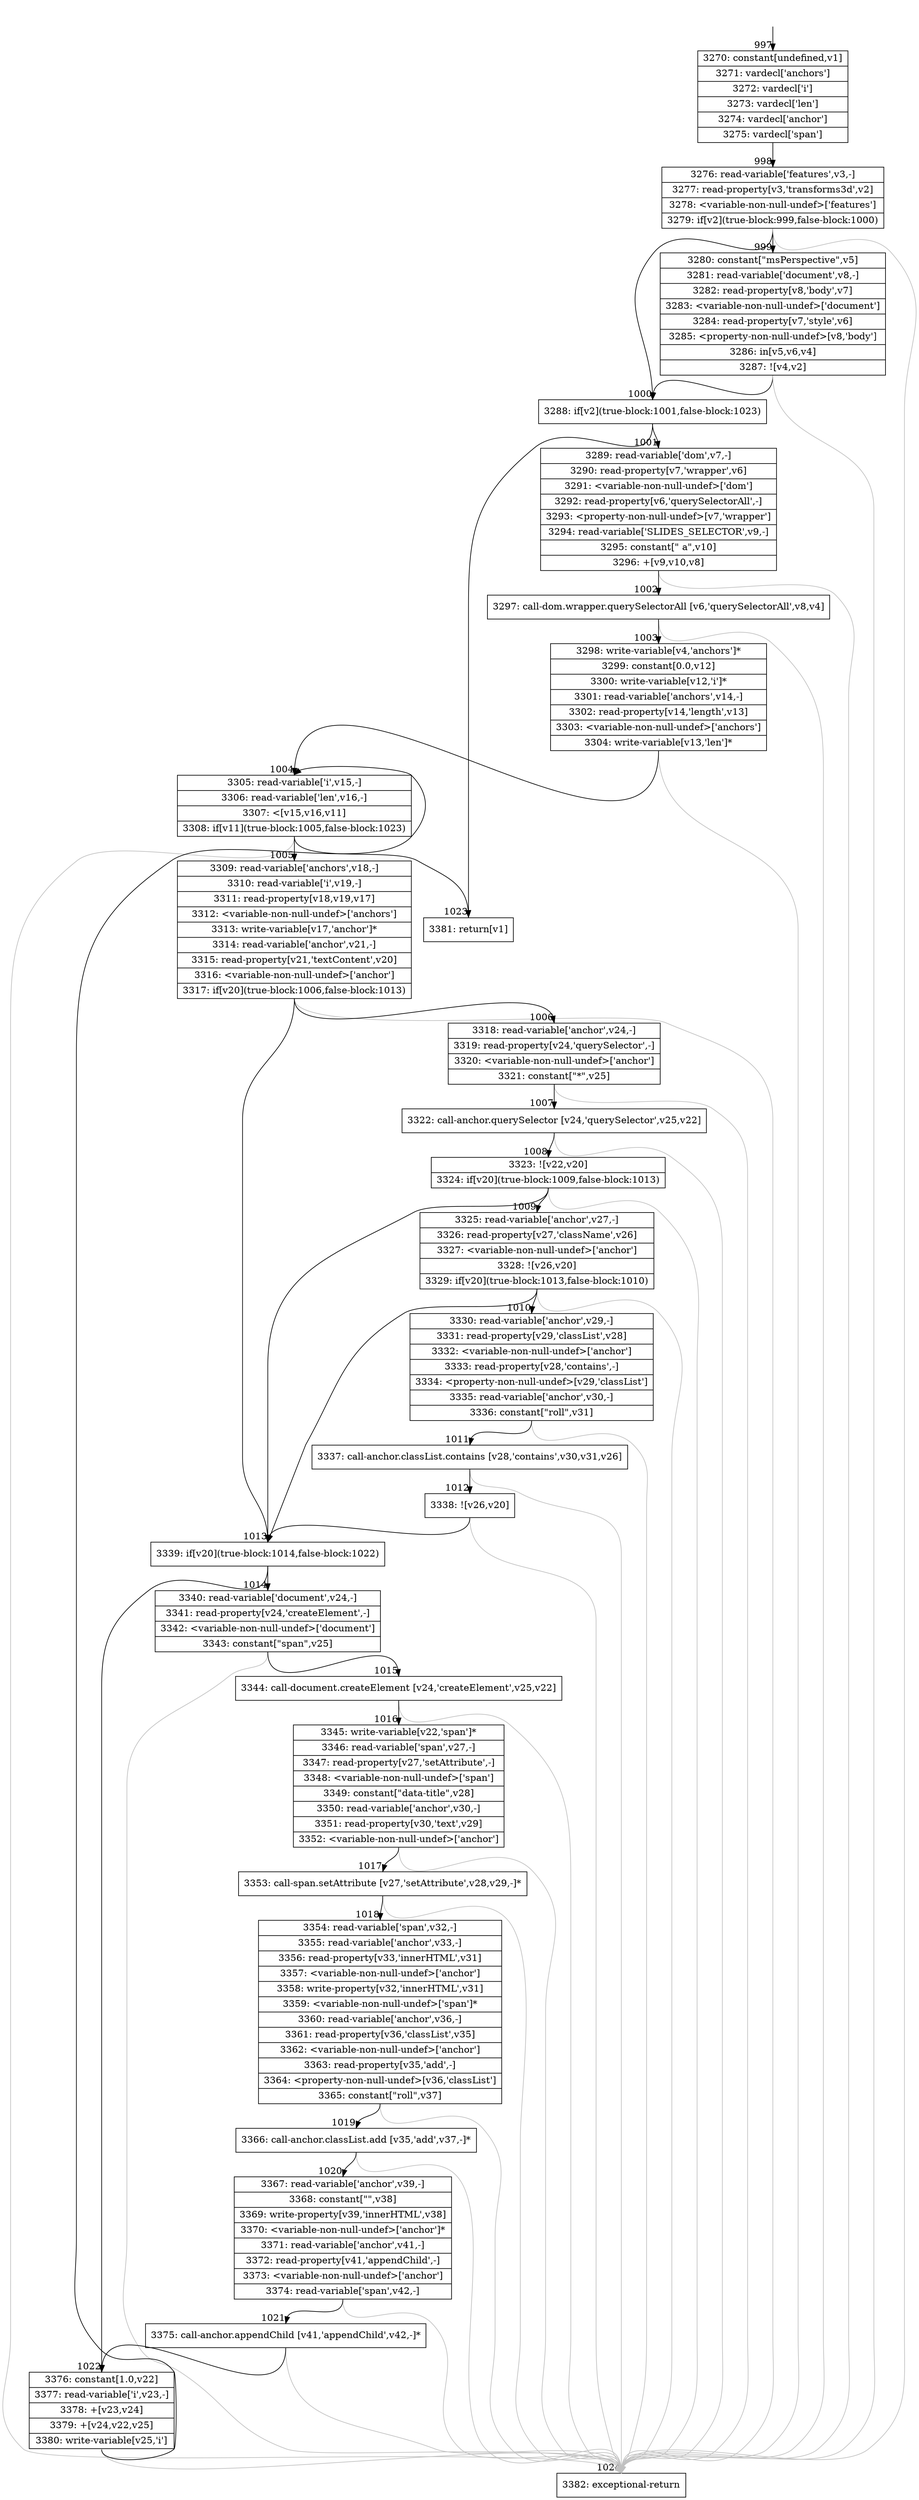 digraph {
rankdir="TD"
BB_entry63[shape=none,label=""];
BB_entry63 -> BB997 [tailport=s, headport=n, headlabel="    997"]
BB997 [shape=record label="{3270: constant[undefined,v1]|3271: vardecl['anchors']|3272: vardecl['i']|3273: vardecl['len']|3274: vardecl['anchor']|3275: vardecl['span']}" ] 
BB997 -> BB998 [tailport=s, headport=n, headlabel="      998"]
BB998 [shape=record label="{3276: read-variable['features',v3,-]|3277: read-property[v3,'transforms3d',v2]|3278: \<variable-non-null-undef\>['features']|3279: if[v2](true-block:999,false-block:1000)}" ] 
BB998 -> BB1000 [tailport=s, headport=n, headlabel="      1000"]
BB998 -> BB999 [tailport=s, headport=n, headlabel="      999"]
BB998 -> BB1024 [tailport=s, headport=n, color=gray, headlabel="      1024"]
BB999 [shape=record label="{3280: constant[\"msPerspective\",v5]|3281: read-variable['document',v8,-]|3282: read-property[v8,'body',v7]|3283: \<variable-non-null-undef\>['document']|3284: read-property[v7,'style',v6]|3285: \<property-non-null-undef\>[v8,'body']|3286: in[v5,v6,v4]|3287: ![v4,v2]}" ] 
BB999 -> BB1000 [tailport=s, headport=n]
BB999 -> BB1024 [tailport=s, headport=n, color=gray]
BB1000 [shape=record label="{3288: if[v2](true-block:1001,false-block:1023)}" ] 
BB1000 -> BB1001 [tailport=s, headport=n, headlabel="      1001"]
BB1000 -> BB1023 [tailport=s, headport=n, headlabel="      1023"]
BB1001 [shape=record label="{3289: read-variable['dom',v7,-]|3290: read-property[v7,'wrapper',v6]|3291: \<variable-non-null-undef\>['dom']|3292: read-property[v6,'querySelectorAll',-]|3293: \<property-non-null-undef\>[v7,'wrapper']|3294: read-variable['SLIDES_SELECTOR',v9,-]|3295: constant[\" a\",v10]|3296: +[v9,v10,v8]}" ] 
BB1001 -> BB1002 [tailport=s, headport=n, headlabel="      1002"]
BB1001 -> BB1024 [tailport=s, headport=n, color=gray]
BB1002 [shape=record label="{3297: call-dom.wrapper.querySelectorAll [v6,'querySelectorAll',v8,v4]}" ] 
BB1002 -> BB1003 [tailport=s, headport=n, headlabel="      1003"]
BB1002 -> BB1024 [tailport=s, headport=n, color=gray]
BB1003 [shape=record label="{3298: write-variable[v4,'anchors']*|3299: constant[0.0,v12]|3300: write-variable[v12,'i']*|3301: read-variable['anchors',v14,-]|3302: read-property[v14,'length',v13]|3303: \<variable-non-null-undef\>['anchors']|3304: write-variable[v13,'len']*}" ] 
BB1003 -> BB1004 [tailport=s, headport=n, headlabel="      1004"]
BB1003 -> BB1024 [tailport=s, headport=n, color=gray]
BB1004 [shape=record label="{3305: read-variable['i',v15,-]|3306: read-variable['len',v16,-]|3307: \<[v15,v16,v11]|3308: if[v11](true-block:1005,false-block:1023)}" ] 
BB1004 -> BB1005 [tailport=s, headport=n, headlabel="      1005"]
BB1004 -> BB1023 [tailport=s, headport=n]
BB1004 -> BB1024 [tailport=s, headport=n, color=gray]
BB1005 [shape=record label="{3309: read-variable['anchors',v18,-]|3310: read-variable['i',v19,-]|3311: read-property[v18,v19,v17]|3312: \<variable-non-null-undef\>['anchors']|3313: write-variable[v17,'anchor']*|3314: read-variable['anchor',v21,-]|3315: read-property[v21,'textContent',v20]|3316: \<variable-non-null-undef\>['anchor']|3317: if[v20](true-block:1006,false-block:1013)}" ] 
BB1005 -> BB1013 [tailport=s, headport=n, headlabel="      1013"]
BB1005 -> BB1006 [tailport=s, headport=n, headlabel="      1006"]
BB1005 -> BB1024 [tailport=s, headport=n, color=gray]
BB1006 [shape=record label="{3318: read-variable['anchor',v24,-]|3319: read-property[v24,'querySelector',-]|3320: \<variable-non-null-undef\>['anchor']|3321: constant[\"*\",v25]}" ] 
BB1006 -> BB1007 [tailport=s, headport=n, headlabel="      1007"]
BB1006 -> BB1024 [tailport=s, headport=n, color=gray]
BB1007 [shape=record label="{3322: call-anchor.querySelector [v24,'querySelector',v25,v22]}" ] 
BB1007 -> BB1008 [tailport=s, headport=n, headlabel="      1008"]
BB1007 -> BB1024 [tailport=s, headport=n, color=gray]
BB1008 [shape=record label="{3323: ![v22,v20]|3324: if[v20](true-block:1009,false-block:1013)}" ] 
BB1008 -> BB1013 [tailport=s, headport=n]
BB1008 -> BB1009 [tailport=s, headport=n, headlabel="      1009"]
BB1008 -> BB1024 [tailport=s, headport=n, color=gray]
BB1009 [shape=record label="{3325: read-variable['anchor',v27,-]|3326: read-property[v27,'className',v26]|3327: \<variable-non-null-undef\>['anchor']|3328: ![v26,v20]|3329: if[v20](true-block:1013,false-block:1010)}" ] 
BB1009 -> BB1013 [tailport=s, headport=n]
BB1009 -> BB1010 [tailport=s, headport=n, headlabel="      1010"]
BB1009 -> BB1024 [tailport=s, headport=n, color=gray]
BB1010 [shape=record label="{3330: read-variable['anchor',v29,-]|3331: read-property[v29,'classList',v28]|3332: \<variable-non-null-undef\>['anchor']|3333: read-property[v28,'contains',-]|3334: \<property-non-null-undef\>[v29,'classList']|3335: read-variable['anchor',v30,-]|3336: constant[\"roll\",v31]}" ] 
BB1010 -> BB1011 [tailport=s, headport=n, headlabel="      1011"]
BB1010 -> BB1024 [tailport=s, headport=n, color=gray]
BB1011 [shape=record label="{3337: call-anchor.classList.contains [v28,'contains',v30,v31,v26]}" ] 
BB1011 -> BB1012 [tailport=s, headport=n, headlabel="      1012"]
BB1011 -> BB1024 [tailport=s, headport=n, color=gray]
BB1012 [shape=record label="{3338: ![v26,v20]}" ] 
BB1012 -> BB1013 [tailport=s, headport=n]
BB1012 -> BB1024 [tailport=s, headport=n, color=gray]
BB1013 [shape=record label="{3339: if[v20](true-block:1014,false-block:1022)}" ] 
BB1013 -> BB1014 [tailport=s, headport=n, headlabel="      1014"]
BB1013 -> BB1022 [tailport=s, headport=n, headlabel="      1022"]
BB1014 [shape=record label="{3340: read-variable['document',v24,-]|3341: read-property[v24,'createElement',-]|3342: \<variable-non-null-undef\>['document']|3343: constant[\"span\",v25]}" ] 
BB1014 -> BB1015 [tailport=s, headport=n, headlabel="      1015"]
BB1014 -> BB1024 [tailport=s, headport=n, color=gray]
BB1015 [shape=record label="{3344: call-document.createElement [v24,'createElement',v25,v22]}" ] 
BB1015 -> BB1016 [tailport=s, headport=n, headlabel="      1016"]
BB1015 -> BB1024 [tailport=s, headport=n, color=gray]
BB1016 [shape=record label="{3345: write-variable[v22,'span']*|3346: read-variable['span',v27,-]|3347: read-property[v27,'setAttribute',-]|3348: \<variable-non-null-undef\>['span']|3349: constant[\"data-title\",v28]|3350: read-variable['anchor',v30,-]|3351: read-property[v30,'text',v29]|3352: \<variable-non-null-undef\>['anchor']}" ] 
BB1016 -> BB1017 [tailport=s, headport=n, headlabel="      1017"]
BB1016 -> BB1024 [tailport=s, headport=n, color=gray]
BB1017 [shape=record label="{3353: call-span.setAttribute [v27,'setAttribute',v28,v29,-]*}" ] 
BB1017 -> BB1018 [tailport=s, headport=n, headlabel="      1018"]
BB1017 -> BB1024 [tailport=s, headport=n, color=gray]
BB1018 [shape=record label="{3354: read-variable['span',v32,-]|3355: read-variable['anchor',v33,-]|3356: read-property[v33,'innerHTML',v31]|3357: \<variable-non-null-undef\>['anchor']|3358: write-property[v32,'innerHTML',v31]|3359: \<variable-non-null-undef\>['span']*|3360: read-variable['anchor',v36,-]|3361: read-property[v36,'classList',v35]|3362: \<variable-non-null-undef\>['anchor']|3363: read-property[v35,'add',-]|3364: \<property-non-null-undef\>[v36,'classList']|3365: constant[\"roll\",v37]}" ] 
BB1018 -> BB1019 [tailport=s, headport=n, headlabel="      1019"]
BB1018 -> BB1024 [tailport=s, headport=n, color=gray]
BB1019 [shape=record label="{3366: call-anchor.classList.add [v35,'add',v37,-]*}" ] 
BB1019 -> BB1020 [tailport=s, headport=n, headlabel="      1020"]
BB1019 -> BB1024 [tailport=s, headport=n, color=gray]
BB1020 [shape=record label="{3367: read-variable['anchor',v39,-]|3368: constant[\"\",v38]|3369: write-property[v39,'innerHTML',v38]|3370: \<variable-non-null-undef\>['anchor']*|3371: read-variable['anchor',v41,-]|3372: read-property[v41,'appendChild',-]|3373: \<variable-non-null-undef\>['anchor']|3374: read-variable['span',v42,-]}" ] 
BB1020 -> BB1021 [tailport=s, headport=n, headlabel="      1021"]
BB1020 -> BB1024 [tailport=s, headport=n, color=gray]
BB1021 [shape=record label="{3375: call-anchor.appendChild [v41,'appendChild',v42,-]*}" ] 
BB1021 -> BB1022 [tailport=s, headport=n]
BB1021 -> BB1024 [tailport=s, headport=n, color=gray]
BB1022 [shape=record label="{3376: constant[1.0,v22]|3377: read-variable['i',v23,-]|3378: +[v23,v24]|3379: +[v24,v22,v25]|3380: write-variable[v25,'i']}" ] 
BB1022 -> BB1004 [tailport=s, headport=n]
BB1022 -> BB1024 [tailport=s, headport=n, color=gray]
BB1023 [shape=record label="{3381: return[v1]}" ] 
BB1024 [shape=record label="{3382: exceptional-return}" ] 
//#$~ 1333
}
